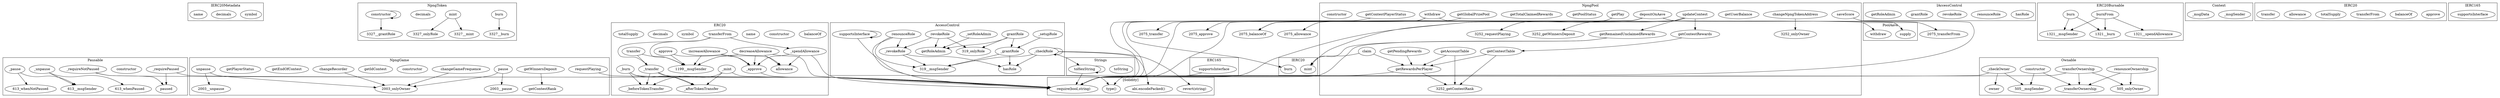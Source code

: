 strict digraph {
subgraph cluster_1346_IERC20Metadata {
label = "IERC20Metadata"
"1346_symbol" [label="symbol"]
"1346_decimals" [label="decimals"]
"1346_name" [label="name"]
}subgraph cluster_3327_NpngToken {
label = "NpngToken"
"3327_burn" [label="burn"]
"3327_mint" [label="mint"]
"3327_decimals" [label="decimals"]
"3327_constructor" [label="constructor"]
"3327_mint" -> "3327_onlyRole"
"3327_constructor" -> "3327__grantRole"
"3327_constructor" -> "3327_constructor"
"3327_burn" -> "3327__burn"
"3327_mint" -> "3327__mint"
}subgraph cluster_613_Pausable {
label = "Pausable"
"613__requirePaused" [label="_requirePaused"]
"613_constructor" [label="constructor"]
"613__unpause" [label="_unpause"]
"613__requireNotPaused" [label="_requireNotPaused"]
"613_paused" [label="paused"]
"613__pause" [label="_pause"]
"613__requireNotPaused" -> "613_paused"
"613__pause" -> "613__msgSender"
"613__pause" -> "613_whenNotPaused"
"613__unpause" -> "613_whenPaused"
"613__requirePaused" -> "613_paused"
"613__unpause" -> "613__msgSender"
}subgraph cluster_392_IAccessControl {
label = "IAccessControl"
"392_hasRole" [label="hasRole"]
"392_renounceRole" [label="renounceRole"]
"392_revokeRole" [label="revokeRole"]
"392_grantRole" [label="grantRole"]
"392_getRoleAdmin" [label="getRoleAdmin"]
}subgraph cluster_1321_ERC20Burnable {
label = "ERC20Burnable"
"1321_burnFrom" [label="burnFrom"]
"1321_burn" [label="burn"]
"1321_burn" -> "1321__burn"
"1321_burnFrom" -> "1321__spendAllowance"
"1321_burn" -> "1321__msgSender"
"1321_burnFrom" -> "1321__burn"
"1321_burnFrom" -> "1321__msgSender"
}subgraph cluster_1199_ERC20 {
label = "ERC20"
"1199_balanceOf" [label="balanceOf"]
"1199_constructor" [label="constructor"]
"1199__approve" [label="_approve"]
"1199_transfer" [label="transfer"]
"1199_increaseAllowance" [label="increaseAllowance"]
"1199__burn" [label="_burn"]
"1199__mint" [label="_mint"]
"1199_name" [label="name"]
"1199_transferFrom" [label="transferFrom"]
"1199__beforeTokenTransfer" [label="_beforeTokenTransfer"]
"1199_symbol" [label="symbol"]
"1199_decimals" [label="decimals"]
"1199__afterTokenTransfer" [label="_afterTokenTransfer"]
"1199__transfer" [label="_transfer"]
"1199_decreaseAllowance" [label="decreaseAllowance"]
"1199_approve" [label="approve"]
"1199_totalSupply" [label="totalSupply"]
"1199__spendAllowance" [label="_spendAllowance"]
"1199_allowance" [label="allowance"]
"1199_increaseAllowance" -> "1199__approve"
"1199_decreaseAllowance" -> "1199__msgSender"
"1199_decreaseAllowance" -> "1199_allowance"
"1199_transferFrom" -> "1199__spendAllowance"
"1199_increaseAllowance" -> "1199_allowance"
"1199_approve" -> "1199__approve"
"1199__transfer" -> "1199__afterTokenTransfer"
"1199_transferFrom" -> "1199__transfer"
"1199__mint" -> "1199__beforeTokenTransfer"
"1199_transfer" -> "1199__transfer"
"1199__transfer" -> "1199__beforeTokenTransfer"
"1199_increaseAllowance" -> "1199__msgSender"
"1199__mint" -> "1199__afterTokenTransfer"
"1199__burn" -> "1199__afterTokenTransfer"
"1199__burn" -> "1199__beforeTokenTransfer"
"1199__spendAllowance" -> "1199_allowance"
"1199_transferFrom" -> "1199__msgSender"
"1199_transfer" -> "1199__msgSender"
"1199__spendAllowance" -> "1199__approve"
"1199_approve" -> "1199__msgSender"
"1199_decreaseAllowance" -> "1199__approve"
}subgraph cluster_1618_ERC165 {
label = "ERC165"
"1618_supportsInterface" [label="supportsInterface"]
}subgraph cluster_2003_NpngGame {
label = "NpngGame"
"2003_pause" [label="pause"]
"2003_getContestRank" [label="getContestRank"]
"2003_getWinnersDeposit" [label="getWinnersDeposit"]
"2003_changeRecorder" [label="changeRecorder"]
"2003_unpause" [label="unpause"]
"2003_constructor" [label="constructor"]
"2003_getIdContest" [label="getIdContest"]
"2003_requestPlaying" [label="requestPlaying"]
"2003_getEndOfContest" [label="getEndOfContest"]
"2003_getPlayerStatus" [label="getPlayerStatus"]
"2003_changeGameFrequence" [label="changeGameFrequence"]
"2003_unpause" -> "2003__unpause"
"2003_changeRecorder" -> "2003_onlyOwner"
"2003_unpause" -> "2003_onlyOwner"
"2003_pause" -> "2003__pause"
"2003_pause" -> "2003_onlyOwner"
"2003_changeGameFrequence" -> "2003_onlyOwner"
"2003_getWinnersDeposit" -> "2003_getContestRank"
}subgraph cluster_3252_NpngPool {
label = "NpngPool"
"3252_getContestRewards" [label="getContestRewards"]
"3252_saveScore" [label="saveScore"]
"3252_depositOnAave" [label="depositOnAave"]
"3252_getUserBalance" [label="getUserBalance"]
"3252_getGlobalPrizePool" [label="getGlobalPrizePool"]
"3252_withdraw" [label="withdraw"]
"3252_getContestPlayerStatus" [label="getContestPlayerStatus"]
"3252_getAccountTable" [label="getAccountTable"]
"3252_claim" [label="claim"]
"3252_getContestTable" [label="getContestTable"]
"3252_getPoolStatus" [label="getPoolStatus"]
"3252_getTotalClaimedRewards" [label="getTotalClaimedRewards"]
"3252_getRewardsPerPlayer" [label="getRewardsPerPlayer"]
"3252_changeNpngTokenAddress" [label="changeNpngTokenAddress"]
"3252_getPendingRewards" [label="getPendingRewards"]
"3252_getPlay" [label="getPlay"]
"3252_updateContest" [label="updateContest"]
"3252_getRemainedUnclaimedRewards" [label="getRemainedUnclaimedRewards"]
"3252_constructor" [label="constructor"]
"3252_getContestTable" -> "3252_getRewardsPerPlayer"
"3252_getContestTable" -> "3252_getContestRank"
"3252_updateContest" -> "3252_getContestRewards"
"3252_updateContest" -> "3252_getRemainedUnclaimedRewards"
"3252_updateContest" -> "3252_getWinnersDeposit"
"3252_claim" -> "3252_getRewardsPerPlayer"
"3252_getAccountTable" -> "3252_getRewardsPerPlayer"
"3252_getRewardsPerPlayer" -> "3252_getContestRank"
"3252_getPlay" -> "3252_requestPlaying"
"3252_getPendingRewards" -> "3252_getRewardsPerPlayer"
"3252_changeNpngTokenAddress" -> "3252_onlyOwner"
"3252_getContestRewards" -> "3252_getContestTable"
"3252_getAccountTable" -> "3252_getContestRank"
}subgraph cluster_2099_PoolAave {
label = "PoolAave"
"2099_supply" [label="supply"]
"2099_withdraw" [label="withdraw"]
}subgraph cluster_1368_Context {
label = "Context"
"1368__msgSender" [label="_msgSender"]
"1368__msgData" [label="_msgData"]
}subgraph cluster_505_Ownable {
label = "Ownable"
"505_owner" [label="owner"]
"505_renounceOwnership" [label="renounceOwnership"]
"505_transferOwnership" [label="transferOwnership"]
"505_constructor" [label="constructor"]
"505__transferOwnership" [label="_transferOwnership"]
"505__checkOwner" [label="_checkOwner"]
"505_transferOwnership" -> "505__transferOwnership"
"505__checkOwner" -> "505__msgSender"
"505_constructor" -> "505__transferOwnership"
"505_renounceOwnership" -> "505__transferOwnership"
"505_constructor" -> "505__msgSender"
"505__checkOwner" -> "505_owner"
"505_transferOwnership" -> "505_onlyOwner"
"505_renounceOwnership" -> "505_onlyOwner"
}subgraph cluster_1594_Strings {
label = "Strings"
"1594_toString" [label="toString"]
"1594_toHexString" [label="toHexString"]
"1594_toHexString" -> "1594_toHexString"
}subgraph cluster_2075_IERC20 {
label = "IERC20"
"2075_mint" [label="mint"]
"2075_burn" [label="burn"]
}subgraph cluster_1277_IERC20 {
label = "IERC20"
"1277_approve" [label="approve"]
"1277_balanceOf" [label="balanceOf"]
"1277_transferFrom" [label="transferFrom"]
"1277_totalSupply" [label="totalSupply"]
"1277_allowance" [label="allowance"]
"1277_transfer" [label="transfer"]
}subgraph cluster_1630_IERC165 {
label = "IERC165"
"1630_supportsInterface" [label="supportsInterface"]
}subgraph cluster_319_AccessControl {
label = "AccessControl"
"319__revokeRole" [label="_revokeRole"]
"319__checkRole" [label="_checkRole"]
"319__setRoleAdmin" [label="_setRoleAdmin"]
"319__setupRole" [label="_setupRole"]
"319_grantRole" [label="grantRole"]
"319_hasRole" [label="hasRole"]
"319_renounceRole" [label="renounceRole"]
"319__grantRole" [label="_grantRole"]
"319_supportsInterface" [label="supportsInterface"]
"319_getRoleAdmin" [label="getRoleAdmin"]
"319_revokeRole" [label="revokeRole"]
"319_revokeRole" -> "319__revokeRole"
"319_revokeRole" -> "319_getRoleAdmin"
"319__revokeRole" -> "319_hasRole"
"319__setupRole" -> "319__grantRole"
"319__checkRole" -> "319__checkRole"
"319__checkRole" -> "319_hasRole"
"319_grantRole" -> "319__grantRole"
"319__grantRole" -> "319_hasRole"
"319_revokeRole" -> "319_onlyRole"
"319_renounceRole" -> "319__revokeRole"
"319_grantRole" -> "319_onlyRole"
"319__revokeRole" -> "319__msgSender"
"319_renounceRole" -> "319__msgSender"
"319_supportsInterface" -> "319_supportsInterface"
"319__grantRole" -> "319__msgSender"
"319__checkRole" -> "319__msgSender"
"319_grantRole" -> "319_getRoleAdmin"
"319__setRoleAdmin" -> "319_getRoleAdmin"
}subgraph cluster_solidity {
label = "[Solidity]"
"type()" 
"revert(string)" 
"require(bool,string)" 
"abi.encodePacked()" 
"1199__spendAllowance" -> "require(bool,string)"
"613__requirePaused" -> "require(bool,string)"
"505_transferOwnership" -> "require(bool,string)"
"3252_getRemainedUnclaimedRewards" -> "require(bool,string)"
"3252_saveScore" -> "require(bool,string)"
"3252_getContestPlayerStatus" -> "require(bool,string)"
"613__requireNotPaused" -> "require(bool,string)"
"2003_requestPlaying" -> "require(bool,string)"
"1199__burn" -> "require(bool,string)"
"319_supportsInterface" -> "type()"
"1618_supportsInterface" -> "type()"
"319__checkRole" -> "revert(string)"
"3252_getRewardsPerPlayer" -> "require(bool,string)"
"3252_depositOnAave" -> "require(bool,string)"
"319_renounceRole" -> "require(bool,string)"
"3252_updateContest" -> "require(bool,string)"
"3252_getPlay" -> "require(bool,string)"
"1199__transfer" -> "require(bool,string)"
"1594_toHexString" -> "require(bool,string)"
"1199__mint" -> "require(bool,string)"
"319__checkRole" -> "abi.encodePacked()"
"1199__approve" -> "require(bool,string)"
"1199_decreaseAllowance" -> "require(bool,string)"
"505__checkOwner" -> "require(bool,string)"
"3252_withdraw" -> "require(bool,string)"
}"3252_depositOnAave" -> "2075_mint"
"3252_claim" -> "2075_mint"
"319__checkRole" -> "1594_toHexString"
"3252_getGlobalPrizePool" -> "2075_balanceOf"
"3252_depositOnAave" -> "2075_allowance"
"3252_withdraw" -> "2075_burn"
"3252_withdraw" -> "2075_transfer"
"3252_depositOnAave" -> "2075_approve"
"3252_depositOnAave" -> "2075_transferFrom"
"3252_getRemainedUnclaimedRewards" -> "2075_mint"
"3252_depositOnAave" -> "2099_supply"
"3252_depositOnAave" -> "2075_balanceOf"
"3252_withdraw" -> "2099_withdraw"
"3252_updateContest" -> "2075_balanceOf"
}